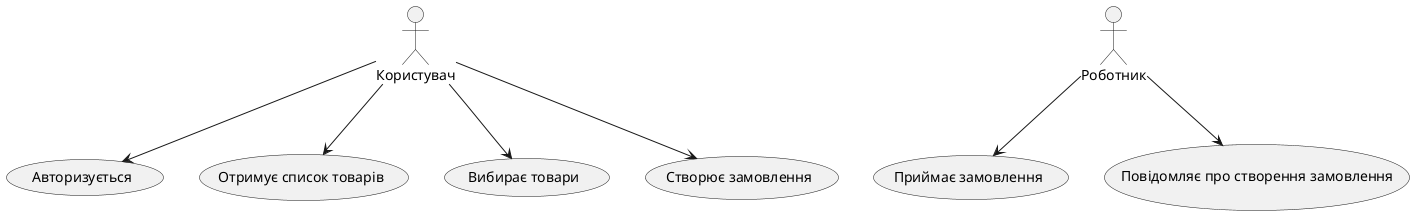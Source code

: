 @startuml

title Empty Diagram
@startuml

actor Користувач as User
actor Роботник as Worker

User --> (Авторизується)
User --> (Отримує список товарів)
User --> (Вибирає товари)
User --> (Створює замовлення)

Worker --> (Приймає замовлення)
Worker --> (Повідомляє про створення замовлення)


@enduml

